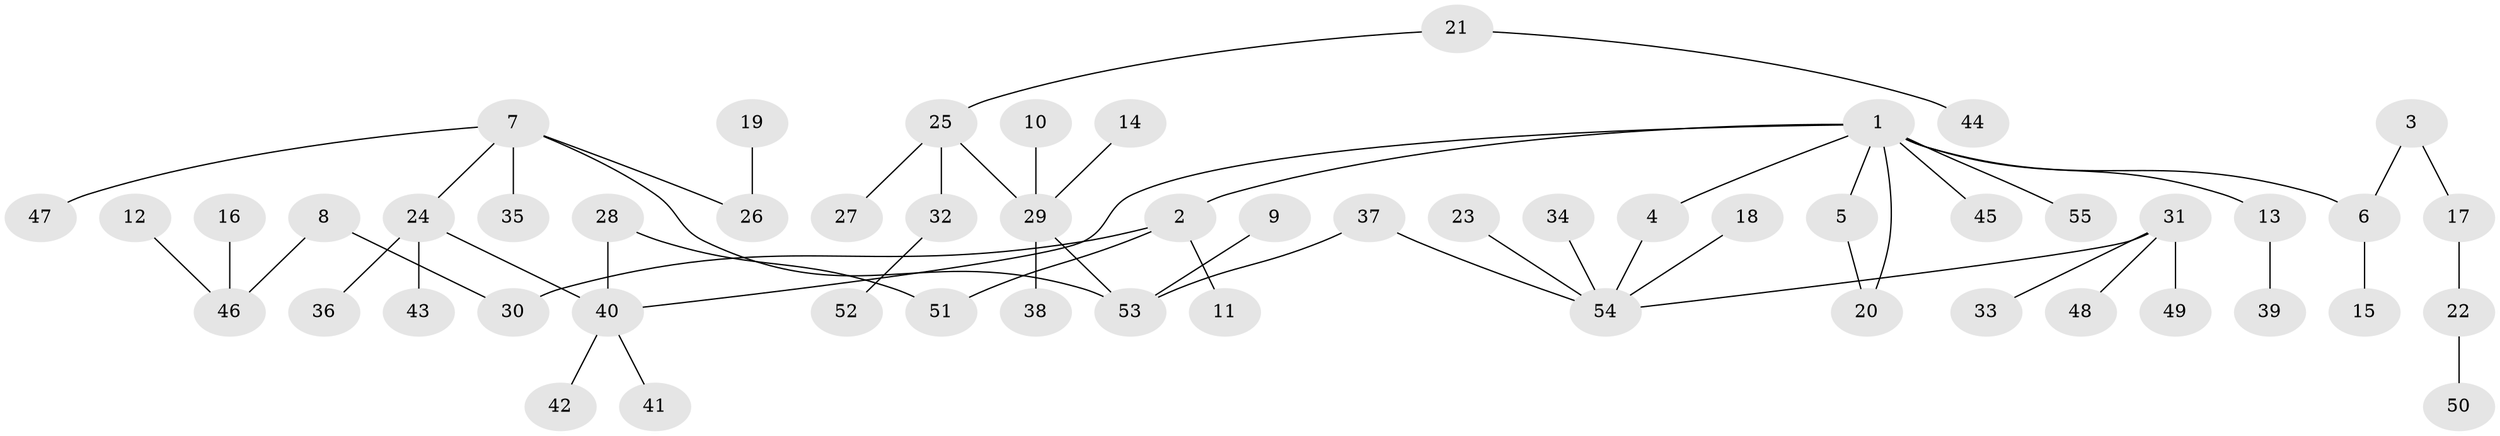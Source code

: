 // original degree distribution, {7: 0.009174311926605505, 4: 0.05504587155963303, 6: 0.009174311926605505, 5: 0.06422018348623854, 2: 0.25688073394495414, 3: 0.12844036697247707, 1: 0.47706422018348627}
// Generated by graph-tools (version 1.1) at 2025/49/03/09/25 03:49:22]
// undirected, 55 vertices, 57 edges
graph export_dot {
graph [start="1"]
  node [color=gray90,style=filled];
  1;
  2;
  3;
  4;
  5;
  6;
  7;
  8;
  9;
  10;
  11;
  12;
  13;
  14;
  15;
  16;
  17;
  18;
  19;
  20;
  21;
  22;
  23;
  24;
  25;
  26;
  27;
  28;
  29;
  30;
  31;
  32;
  33;
  34;
  35;
  36;
  37;
  38;
  39;
  40;
  41;
  42;
  43;
  44;
  45;
  46;
  47;
  48;
  49;
  50;
  51;
  52;
  53;
  54;
  55;
  1 -- 2 [weight=1.0];
  1 -- 4 [weight=1.0];
  1 -- 5 [weight=1.0];
  1 -- 6 [weight=1.0];
  1 -- 13 [weight=1.0];
  1 -- 20 [weight=1.0];
  1 -- 40 [weight=1.0];
  1 -- 45 [weight=1.0];
  1 -- 55 [weight=1.0];
  2 -- 11 [weight=1.0];
  2 -- 30 [weight=1.0];
  2 -- 51 [weight=1.0];
  3 -- 6 [weight=1.0];
  3 -- 17 [weight=1.0];
  4 -- 54 [weight=1.0];
  5 -- 20 [weight=1.0];
  6 -- 15 [weight=1.0];
  7 -- 24 [weight=1.0];
  7 -- 26 [weight=1.0];
  7 -- 35 [weight=1.0];
  7 -- 47 [weight=1.0];
  7 -- 53 [weight=1.0];
  8 -- 30 [weight=1.0];
  8 -- 46 [weight=1.0];
  9 -- 53 [weight=1.0];
  10 -- 29 [weight=1.0];
  12 -- 46 [weight=1.0];
  13 -- 39 [weight=1.0];
  14 -- 29 [weight=1.0];
  16 -- 46 [weight=1.0];
  17 -- 22 [weight=1.0];
  18 -- 54 [weight=1.0];
  19 -- 26 [weight=1.0];
  21 -- 25 [weight=1.0];
  21 -- 44 [weight=1.0];
  22 -- 50 [weight=1.0];
  23 -- 54 [weight=1.0];
  24 -- 36 [weight=1.0];
  24 -- 40 [weight=1.0];
  24 -- 43 [weight=1.0];
  25 -- 27 [weight=1.0];
  25 -- 29 [weight=1.0];
  25 -- 32 [weight=1.0];
  28 -- 40 [weight=1.0];
  28 -- 51 [weight=1.0];
  29 -- 38 [weight=1.0];
  29 -- 53 [weight=1.0];
  31 -- 33 [weight=1.0];
  31 -- 48 [weight=1.0];
  31 -- 49 [weight=1.0];
  31 -- 54 [weight=1.0];
  32 -- 52 [weight=1.0];
  34 -- 54 [weight=1.0];
  37 -- 53 [weight=1.0];
  37 -- 54 [weight=1.0];
  40 -- 41 [weight=1.0];
  40 -- 42 [weight=1.0];
}
